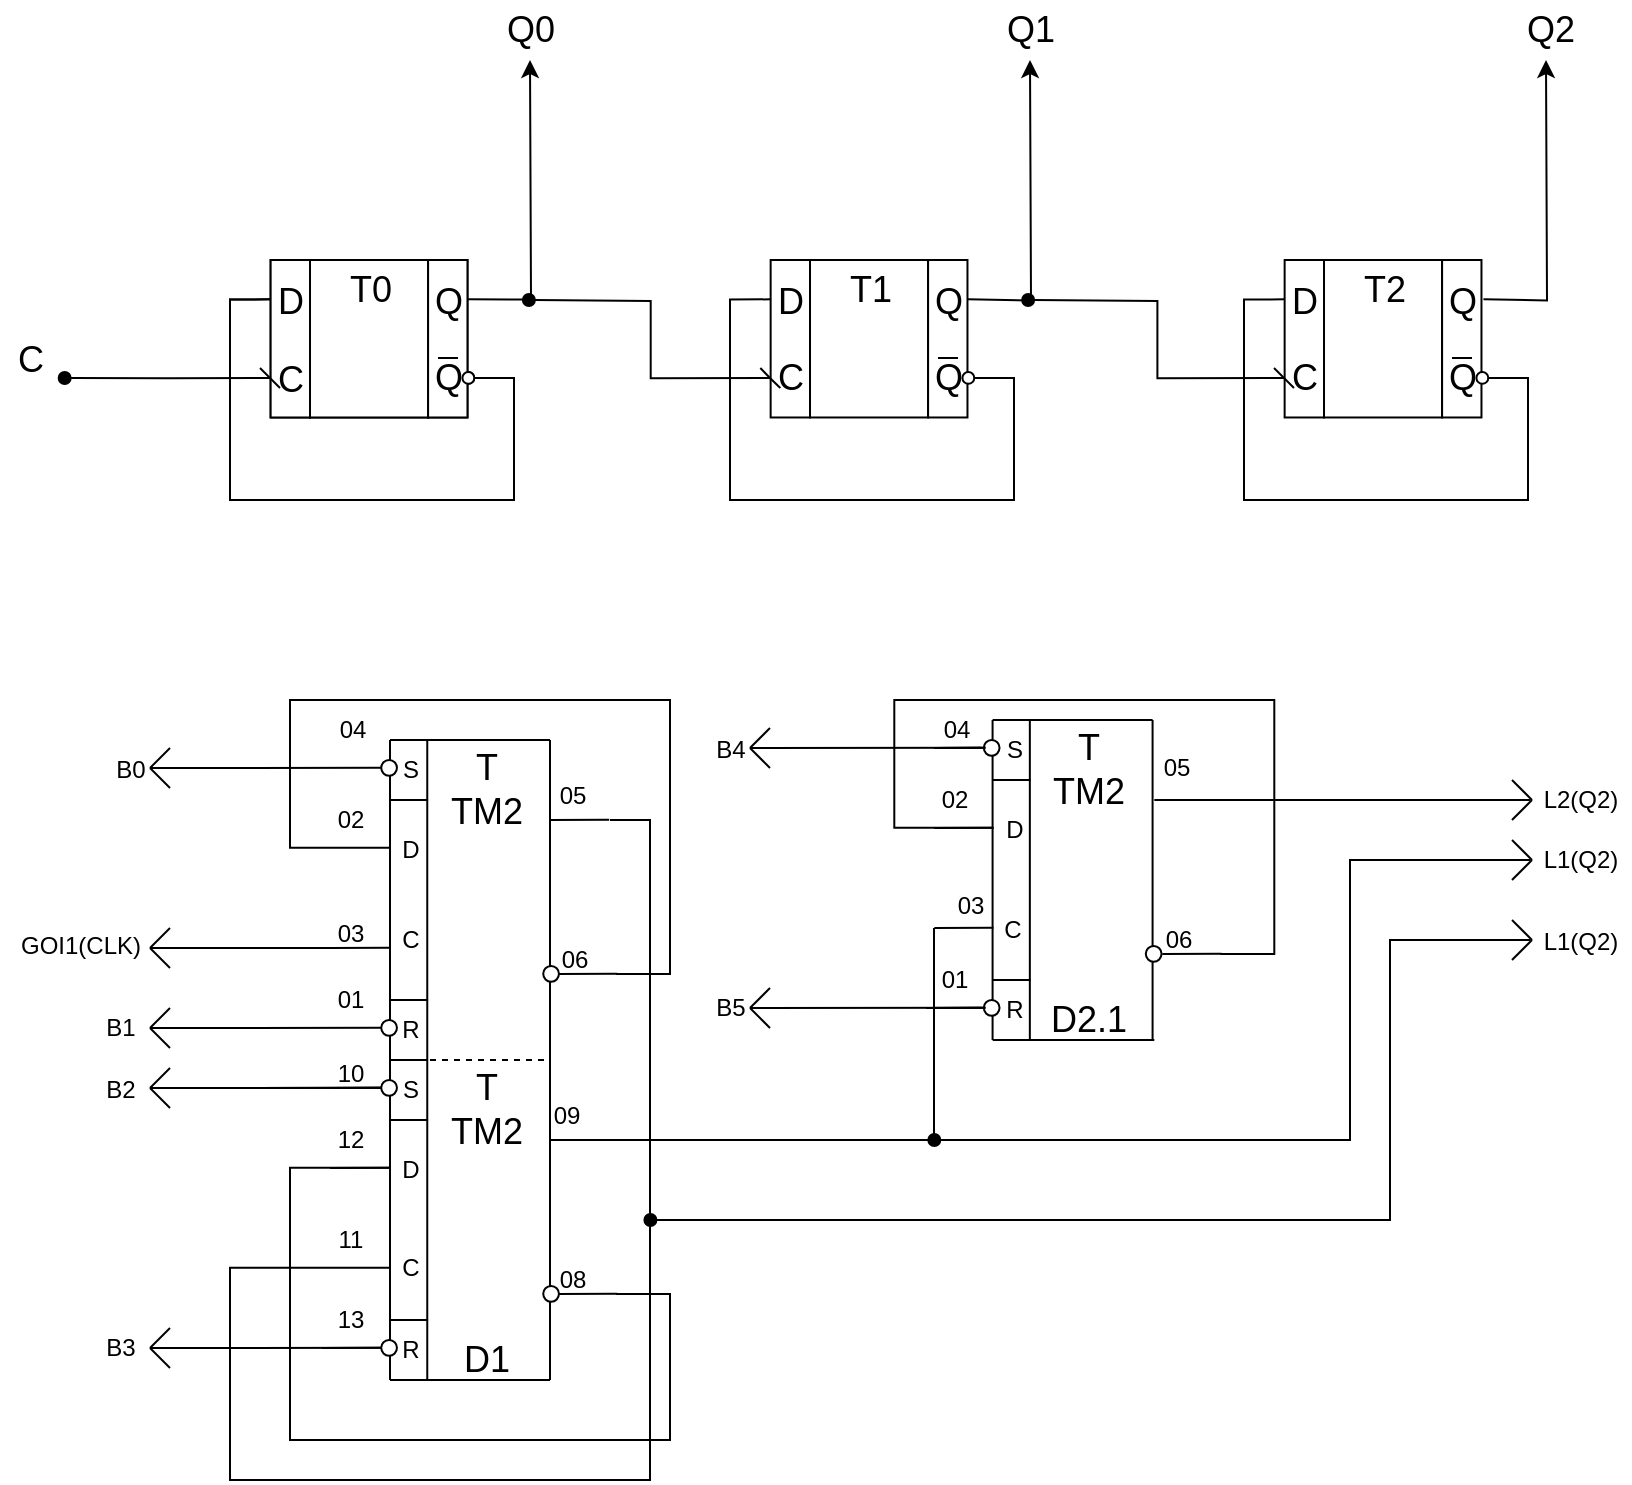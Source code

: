 <mxfile version="18.0.0" type="device"><diagram id="0qcZq-Fl8AKz-qLyvdo3" name="Страница 1"><mxGraphModel dx="770" dy="1442" grid="1" gridSize="10" guides="1" tooltips="1" connect="1" arrows="1" fold="1" page="1" pageScale="1" pageWidth="1654" pageHeight="1169" math="0" shadow="0"><root><mxCell id="0"/><mxCell id="1" parent="0"/><mxCell id="bkbWeSrP32TPqinN9CrR-1" value="" style="rounded=0;whiteSpace=wrap;html=1;" vertex="1" parent="1"><mxGeometry x="360" y="200" width="59.055" height="78.74" as="geometry"/></mxCell><mxCell id="bkbWeSrP32TPqinN9CrR-2" value="" style="rounded=0;whiteSpace=wrap;html=1;" vertex="1" parent="1"><mxGeometry x="419.05" y="200" width="19.685" height="78.74" as="geometry"/></mxCell><mxCell id="bkbWeSrP32TPqinN9CrR-3" value="" style="rounded=0;whiteSpace=wrap;html=1;" vertex="1" parent="1"><mxGeometry x="340.32" y="200" width="19.685" height="78.74" as="geometry"/></mxCell><mxCell id="bkbWeSrP32TPqinN9CrR-4" value="T0" style="text;html=1;align=center;verticalAlign=middle;resizable=0;points=[];autosize=1;strokeColor=none;fillColor=none;fontSize=18;" vertex="1" parent="1"><mxGeometry x="369.53" y="200" width="40" height="30" as="geometry"/></mxCell><mxCell id="bkbWeSrP32TPqinN9CrR-8" style="edgeStyle=orthogonalEdgeStyle;rounded=0;orthogonalLoop=1;jettySize=auto;html=1;exitX=1;exitY=0.5;exitDx=0;exitDy=0;entryX=0;entryY=0.25;entryDx=0;entryDy=0;fontSize=18;endArrow=none;endFill=0;" edge="1" parent="1" source="bkbWeSrP32TPqinN9CrR-5" target="bkbWeSrP32TPqinN9CrR-3"><mxGeometry relative="1" as="geometry"><Array as="points"><mxPoint x="462" y="259"/><mxPoint x="462" y="320"/><mxPoint x="320" y="320"/><mxPoint x="320" y="220"/></Array></mxGeometry></mxCell><mxCell id="bkbWeSrP32TPqinN9CrR-5" value="" style="ellipse;whiteSpace=wrap;html=1;aspect=fixed;fontSize=18;" vertex="1" parent="1"><mxGeometry x="436.22" y="256" width="5.905" height="5.91" as="geometry"/></mxCell><mxCell id="bkbWeSrP32TPqinN9CrR-10" value="D" style="text;html=1;align=center;verticalAlign=middle;resizable=0;points=[];autosize=1;strokeColor=none;fillColor=none;fontSize=18;" vertex="1" parent="1"><mxGeometry x="335.16" y="206" width="30" height="30" as="geometry"/></mxCell><mxCell id="bkbWeSrP32TPqinN9CrR-11" value="C" style="text;html=1;align=center;verticalAlign=middle;resizable=0;points=[];autosize=1;strokeColor=none;fillColor=none;fontSize=18;" vertex="1" parent="1"><mxGeometry x="340.32" y="240" width="30" height="30" as="geometry"/></mxCell><mxCell id="bkbWeSrP32TPqinN9CrR-12" value="Q" style="text;html=1;align=center;verticalAlign=middle;resizable=0;points=[];autosize=1;strokeColor=none;fillColor=none;fontSize=18;" vertex="1" parent="1"><mxGeometry x="414.06" y="206" width="30" height="30" as="geometry"/></mxCell><mxCell id="bkbWeSrP32TPqinN9CrR-13" value="Q" style="text;html=1;align=center;verticalAlign=middle;resizable=0;points=[];autosize=1;strokeColor=none;fillColor=none;fontSize=18;" vertex="1" parent="1"><mxGeometry x="414.13" y="243.96" width="30" height="30" as="geometry"/></mxCell><mxCell id="bkbWeSrP32TPqinN9CrR-14" value="" style="endArrow=none;html=1;rounded=0;fontSize=18;" edge="1" parent="1"><mxGeometry width="50" height="50" relative="1" as="geometry"><mxPoint x="424" y="249" as="sourcePoint"/><mxPoint x="434" y="249" as="targetPoint"/></mxGeometry></mxCell><mxCell id="bkbWeSrP32TPqinN9CrR-15" value="" style="rounded=0;whiteSpace=wrap;html=1;" vertex="1" parent="1"><mxGeometry x="360" y="200" width="59.055" height="78.74" as="geometry"/></mxCell><mxCell id="bkbWeSrP32TPqinN9CrR-51" style="edgeStyle=orthogonalEdgeStyle;rounded=0;orthogonalLoop=1;jettySize=auto;html=1;exitX=1;exitY=0.25;exitDx=0;exitDy=0;fontSize=18;endArrow=classic;endFill=1;" edge="1" parent="1" source="bkbWeSrP32TPqinN9CrR-16"><mxGeometry relative="1" as="geometry"><mxPoint x="470" y="100" as="targetPoint"/></mxGeometry></mxCell><mxCell id="bkbWeSrP32TPqinN9CrR-16" value="" style="rounded=0;whiteSpace=wrap;html=1;" vertex="1" parent="1"><mxGeometry x="419.05" y="200" width="19.685" height="78.74" as="geometry"/></mxCell><mxCell id="bkbWeSrP32TPqinN9CrR-57" style="edgeStyle=orthogonalEdgeStyle;rounded=0;orthogonalLoop=1;jettySize=auto;html=1;exitX=0;exitY=0.75;exitDx=0;exitDy=0;fontSize=18;endArrow=oval;endFill=1;" edge="1" parent="1" source="bkbWeSrP32TPqinN9CrR-17"><mxGeometry relative="1" as="geometry"><mxPoint x="237.333" y="259" as="targetPoint"/></mxGeometry></mxCell><mxCell id="bkbWeSrP32TPqinN9CrR-17" value="" style="rounded=0;whiteSpace=wrap;html=1;" vertex="1" parent="1"><mxGeometry x="340.32" y="200" width="19.685" height="78.74" as="geometry"/></mxCell><mxCell id="bkbWeSrP32TPqinN9CrR-18" value="T0" style="text;html=1;align=center;verticalAlign=middle;resizable=0;points=[];autosize=1;strokeColor=none;fillColor=none;fontSize=18;" vertex="1" parent="1"><mxGeometry x="369.53" y="200" width="40" height="30" as="geometry"/></mxCell><mxCell id="bkbWeSrP32TPqinN9CrR-19" style="edgeStyle=orthogonalEdgeStyle;rounded=0;orthogonalLoop=1;jettySize=auto;html=1;exitX=1;exitY=0.5;exitDx=0;exitDy=0;entryX=0;entryY=0.25;entryDx=0;entryDy=0;fontSize=18;endArrow=none;endFill=0;" edge="1" parent="1" source="bkbWeSrP32TPqinN9CrR-20" target="bkbWeSrP32TPqinN9CrR-17"><mxGeometry relative="1" as="geometry"><Array as="points"><mxPoint x="462" y="259"/><mxPoint x="462" y="320"/><mxPoint x="320" y="320"/><mxPoint x="320" y="220"/></Array></mxGeometry></mxCell><mxCell id="bkbWeSrP32TPqinN9CrR-20" value="" style="ellipse;whiteSpace=wrap;html=1;aspect=fixed;fontSize=18;" vertex="1" parent="1"><mxGeometry x="436.22" y="256" width="5.905" height="5.91" as="geometry"/></mxCell><mxCell id="bkbWeSrP32TPqinN9CrR-21" value="" style="endArrow=none;html=1;rounded=0;fontSize=18;" edge="1" parent="1"><mxGeometry width="50" height="50" relative="1" as="geometry"><mxPoint x="335" y="254" as="sourcePoint"/><mxPoint x="345" y="264" as="targetPoint"/></mxGeometry></mxCell><mxCell id="bkbWeSrP32TPqinN9CrR-22" value="D" style="text;html=1;align=center;verticalAlign=middle;resizable=0;points=[];autosize=1;strokeColor=none;fillColor=none;fontSize=18;" vertex="1" parent="1"><mxGeometry x="335.16" y="206" width="30" height="30" as="geometry"/></mxCell><mxCell id="bkbWeSrP32TPqinN9CrR-23" value="C" style="text;html=1;align=center;verticalAlign=middle;resizable=0;points=[];autosize=1;strokeColor=none;fillColor=none;fontSize=18;" vertex="1" parent="1"><mxGeometry x="334.53" y="245" width="30" height="30" as="geometry"/></mxCell><mxCell id="bkbWeSrP32TPqinN9CrR-24" value="Q" style="text;html=1;align=center;verticalAlign=middle;resizable=0;points=[];autosize=1;strokeColor=none;fillColor=none;fontSize=18;" vertex="1" parent="1"><mxGeometry x="414.13" y="206" width="30" height="30" as="geometry"/></mxCell><mxCell id="bkbWeSrP32TPqinN9CrR-25" value="Q" style="text;html=1;align=center;verticalAlign=middle;resizable=0;points=[];autosize=1;strokeColor=none;fillColor=none;fontSize=18;" vertex="1" parent="1"><mxGeometry x="414.13" y="243.96" width="30" height="30" as="geometry"/></mxCell><mxCell id="bkbWeSrP32TPqinN9CrR-26" value="" style="endArrow=none;html=1;rounded=0;fontSize=18;" edge="1" parent="1"><mxGeometry width="50" height="50" relative="1" as="geometry"><mxPoint x="424" y="249.0" as="sourcePoint"/><mxPoint x="434" y="249.0" as="targetPoint"/></mxGeometry></mxCell><mxCell id="bkbWeSrP32TPqinN9CrR-27" value="" style="rounded=0;whiteSpace=wrap;html=1;" vertex="1" parent="1"><mxGeometry x="610" y="200" width="59.055" height="78.74" as="geometry"/></mxCell><mxCell id="bkbWeSrP32TPqinN9CrR-28" value="" style="rounded=0;whiteSpace=wrap;html=1;" vertex="1" parent="1"><mxGeometry x="669.05" y="200" width="19.685" height="78.74" as="geometry"/></mxCell><mxCell id="bkbWeSrP32TPqinN9CrR-59" style="edgeStyle=orthogonalEdgeStyle;rounded=0;orthogonalLoop=1;jettySize=auto;html=1;exitX=0;exitY=0.75;exitDx=0;exitDy=0;fontSize=18;endArrow=oval;endFill=1;" edge="1" parent="1" source="bkbWeSrP32TPqinN9CrR-29"><mxGeometry relative="1" as="geometry"><mxPoint x="469.444" y="220" as="targetPoint"/></mxGeometry></mxCell><mxCell id="bkbWeSrP32TPqinN9CrR-29" value="" style="rounded=0;whiteSpace=wrap;html=1;" vertex="1" parent="1"><mxGeometry x="590.32" y="200" width="19.685" height="78.74" as="geometry"/></mxCell><mxCell id="bkbWeSrP32TPqinN9CrR-30" value="T1" style="text;html=1;align=center;verticalAlign=middle;resizable=0;points=[];autosize=1;strokeColor=none;fillColor=none;fontSize=18;" vertex="1" parent="1"><mxGeometry x="619.53" y="200" width="40" height="30" as="geometry"/></mxCell><mxCell id="bkbWeSrP32TPqinN9CrR-31" style="edgeStyle=orthogonalEdgeStyle;rounded=0;orthogonalLoop=1;jettySize=auto;html=1;exitX=1;exitY=0.5;exitDx=0;exitDy=0;entryX=0;entryY=0.25;entryDx=0;entryDy=0;fontSize=18;endArrow=none;endFill=0;" edge="1" parent="1" source="bkbWeSrP32TPqinN9CrR-32" target="bkbWeSrP32TPqinN9CrR-29"><mxGeometry relative="1" as="geometry"><Array as="points"><mxPoint x="712" y="259"/><mxPoint x="712" y="320"/><mxPoint x="570" y="320"/><mxPoint x="570" y="220"/></Array></mxGeometry></mxCell><mxCell id="bkbWeSrP32TPqinN9CrR-32" value="" style="ellipse;whiteSpace=wrap;html=1;aspect=fixed;fontSize=18;" vertex="1" parent="1"><mxGeometry x="686.22" y="256" width="5.905" height="5.91" as="geometry"/></mxCell><mxCell id="bkbWeSrP32TPqinN9CrR-33" value="" style="endArrow=none;html=1;rounded=0;fontSize=18;" edge="1" parent="1"><mxGeometry width="50" height="50" relative="1" as="geometry"><mxPoint x="585.16" y="254" as="sourcePoint"/><mxPoint x="595.16" y="264" as="targetPoint"/><Array as="points"><mxPoint x="590" y="259"/></Array></mxGeometry></mxCell><mxCell id="bkbWeSrP32TPqinN9CrR-34" value="D" style="text;html=1;align=center;verticalAlign=middle;resizable=0;points=[];autosize=1;strokeColor=none;fillColor=none;fontSize=18;" vertex="1" parent="1"><mxGeometry x="585.16" y="206" width="30" height="30" as="geometry"/></mxCell><mxCell id="bkbWeSrP32TPqinN9CrR-35" value="C" style="text;html=1;align=center;verticalAlign=middle;resizable=0;points=[];autosize=1;strokeColor=none;fillColor=none;fontSize=18;" vertex="1" parent="1"><mxGeometry x="585.16" y="243.96" width="30" height="30" as="geometry"/></mxCell><mxCell id="bkbWeSrP32TPqinN9CrR-36" value="Q" style="text;html=1;align=center;verticalAlign=middle;resizable=0;points=[];autosize=1;strokeColor=none;fillColor=none;fontSize=18;" vertex="1" parent="1"><mxGeometry x="664.06" y="206" width="30" height="30" as="geometry"/></mxCell><mxCell id="bkbWeSrP32TPqinN9CrR-37" value="Q" style="text;html=1;align=center;verticalAlign=middle;resizable=0;points=[];autosize=1;strokeColor=none;fillColor=none;fontSize=18;" vertex="1" parent="1"><mxGeometry x="664.13" y="243.96" width="30" height="30" as="geometry"/></mxCell><mxCell id="bkbWeSrP32TPqinN9CrR-38" value="" style="endArrow=none;html=1;rounded=0;fontSize=18;" edge="1" parent="1"><mxGeometry width="50" height="50" relative="1" as="geometry"><mxPoint x="674" y="249.0" as="sourcePoint"/><mxPoint x="684" y="249.0" as="targetPoint"/></mxGeometry></mxCell><mxCell id="bkbWeSrP32TPqinN9CrR-39" value="" style="rounded=0;whiteSpace=wrap;html=1;" vertex="1" parent="1"><mxGeometry x="867" y="200" width="59.055" height="78.74" as="geometry"/></mxCell><mxCell id="bkbWeSrP32TPqinN9CrR-40" value="" style="rounded=0;whiteSpace=wrap;html=1;" vertex="1" parent="1"><mxGeometry x="926.05" y="200" width="19.685" height="78.74" as="geometry"/></mxCell><mxCell id="bkbWeSrP32TPqinN9CrR-60" style="edgeStyle=orthogonalEdgeStyle;rounded=0;orthogonalLoop=1;jettySize=auto;html=1;exitX=0;exitY=0.75;exitDx=0;exitDy=0;fontSize=18;endArrow=oval;endFill=1;" edge="1" parent="1" source="bkbWeSrP32TPqinN9CrR-41"><mxGeometry relative="1" as="geometry"><mxPoint x="719.07" y="220" as="targetPoint"/></mxGeometry></mxCell><mxCell id="bkbWeSrP32TPqinN9CrR-41" value="" style="rounded=0;whiteSpace=wrap;html=1;" vertex="1" parent="1"><mxGeometry x="847.32" y="200" width="19.685" height="78.74" as="geometry"/></mxCell><mxCell id="bkbWeSrP32TPqinN9CrR-42" value="T2" style="text;html=1;align=center;verticalAlign=middle;resizable=0;points=[];autosize=1;strokeColor=none;fillColor=none;fontSize=18;" vertex="1" parent="1"><mxGeometry x="876.53" y="200" width="40" height="30" as="geometry"/></mxCell><mxCell id="bkbWeSrP32TPqinN9CrR-43" style="edgeStyle=orthogonalEdgeStyle;rounded=0;orthogonalLoop=1;jettySize=auto;html=1;exitX=1;exitY=0.5;exitDx=0;exitDy=0;entryX=0;entryY=0.25;entryDx=0;entryDy=0;fontSize=18;endArrow=none;endFill=0;" edge="1" parent="1" source="bkbWeSrP32TPqinN9CrR-44" target="bkbWeSrP32TPqinN9CrR-41"><mxGeometry relative="1" as="geometry"><Array as="points"><mxPoint x="969" y="259"/><mxPoint x="969" y="320"/><mxPoint x="827" y="320"/><mxPoint x="827" y="220"/></Array></mxGeometry></mxCell><mxCell id="bkbWeSrP32TPqinN9CrR-44" value="" style="ellipse;whiteSpace=wrap;html=1;aspect=fixed;fontSize=18;" vertex="1" parent="1"><mxGeometry x="943.22" y="256" width="5.905" height="5.91" as="geometry"/></mxCell><mxCell id="bkbWeSrP32TPqinN9CrR-45" value="" style="endArrow=none;html=1;rounded=0;fontSize=18;" edge="1" parent="1"><mxGeometry width="50" height="50" relative="1" as="geometry"><mxPoint x="842" y="254" as="sourcePoint"/><mxPoint x="852" y="264" as="targetPoint"/></mxGeometry></mxCell><mxCell id="bkbWeSrP32TPqinN9CrR-46" value="D" style="text;html=1;align=center;verticalAlign=middle;resizable=0;points=[];autosize=1;strokeColor=none;fillColor=none;fontSize=18;" vertex="1" parent="1"><mxGeometry x="842.16" y="206" width="30" height="30" as="geometry"/></mxCell><mxCell id="bkbWeSrP32TPqinN9CrR-47" value="C" style="text;html=1;align=center;verticalAlign=middle;resizable=0;points=[];autosize=1;strokeColor=none;fillColor=none;fontSize=18;" vertex="1" parent="1"><mxGeometry x="842.16" y="243.95" width="30" height="30" as="geometry"/></mxCell><mxCell id="bkbWeSrP32TPqinN9CrR-48" value="Q" style="text;html=1;align=center;verticalAlign=middle;resizable=0;points=[];autosize=1;strokeColor=none;fillColor=none;fontSize=18;" vertex="1" parent="1"><mxGeometry x="921.06" y="206" width="30" height="30" as="geometry"/></mxCell><mxCell id="bkbWeSrP32TPqinN9CrR-49" value="Q" style="text;html=1;align=center;verticalAlign=middle;resizable=0;points=[];autosize=1;strokeColor=none;fillColor=none;fontSize=18;" vertex="1" parent="1"><mxGeometry x="921.13" y="243.96" width="30" height="30" as="geometry"/></mxCell><mxCell id="bkbWeSrP32TPqinN9CrR-50" value="" style="endArrow=none;html=1;rounded=0;fontSize=18;" edge="1" parent="1"><mxGeometry width="50" height="50" relative="1" as="geometry"><mxPoint x="931" y="249.0" as="sourcePoint"/><mxPoint x="941" y="249.0" as="targetPoint"/></mxGeometry></mxCell><mxCell id="bkbWeSrP32TPqinN9CrR-52" style="edgeStyle=orthogonalEdgeStyle;rounded=0;orthogonalLoop=1;jettySize=auto;html=1;exitX=1;exitY=0.25;exitDx=0;exitDy=0;fontSize=18;endArrow=classic;endFill=1;" edge="1" parent="1"><mxGeometry relative="1" as="geometry"><mxPoint x="720" y="100" as="targetPoint"/><mxPoint x="688.735" y="219.685" as="sourcePoint"/></mxGeometry></mxCell><mxCell id="bkbWeSrP32TPqinN9CrR-53" style="edgeStyle=orthogonalEdgeStyle;rounded=0;orthogonalLoop=1;jettySize=auto;html=1;exitX=1;exitY=0.25;exitDx=0;exitDy=0;fontSize=18;endArrow=classic;endFill=1;" edge="1" parent="1"><mxGeometry relative="1" as="geometry"><mxPoint x="978" y="100" as="targetPoint"/><mxPoint x="946.735" y="219.685" as="sourcePoint"/></mxGeometry></mxCell><mxCell id="bkbWeSrP32TPqinN9CrR-54" value="Q0" style="text;html=1;align=center;verticalAlign=middle;resizable=0;points=[];autosize=1;strokeColor=none;fillColor=none;fontSize=18;" vertex="1" parent="1"><mxGeometry x="450" y="70" width="40" height="30" as="geometry"/></mxCell><mxCell id="bkbWeSrP32TPqinN9CrR-55" value="Q1" style="text;html=1;align=center;verticalAlign=middle;resizable=0;points=[];autosize=1;strokeColor=none;fillColor=none;fontSize=18;" vertex="1" parent="1"><mxGeometry x="700" y="70" width="40" height="30" as="geometry"/></mxCell><mxCell id="bkbWeSrP32TPqinN9CrR-56" value="Q2" style="text;html=1;align=center;verticalAlign=middle;resizable=0;points=[];autosize=1;strokeColor=none;fillColor=none;fontSize=18;" vertex="1" parent="1"><mxGeometry x="960" y="70" width="40" height="30" as="geometry"/></mxCell><mxCell id="bkbWeSrP32TPqinN9CrR-58" value="C" style="text;html=1;align=center;verticalAlign=middle;resizable=0;points=[];autosize=1;strokeColor=none;fillColor=none;fontSize=18;" vertex="1" parent="1"><mxGeometry x="205" y="235" width="30" height="30" as="geometry"/></mxCell><mxCell id="bkbWeSrP32TPqinN9CrR-67" value="" style="endArrow=none;html=1;rounded=0;fontSize=18;" edge="1" parent="1"><mxGeometry width="50" height="50" relative="1" as="geometry"><mxPoint x="400" y="600" as="sourcePoint"/><mxPoint x="400" y="440" as="targetPoint"/></mxGeometry></mxCell><mxCell id="bkbWeSrP32TPqinN9CrR-68" value="" style="endArrow=none;html=1;rounded=0;fontSize=18;" edge="1" parent="1"><mxGeometry width="50" height="50" relative="1" as="geometry"><mxPoint x="418.63" y="600" as="sourcePoint"/><mxPoint x="418.63" y="440" as="targetPoint"/></mxGeometry></mxCell><mxCell id="bkbWeSrP32TPqinN9CrR-69" value="" style="endArrow=none;html=1;rounded=0;fontSize=18;" edge="1" parent="1"><mxGeometry width="50" height="50" relative="1" as="geometry"><mxPoint x="480" y="600" as="sourcePoint"/><mxPoint x="480" y="440" as="targetPoint"/></mxGeometry></mxCell><mxCell id="bkbWeSrP32TPqinN9CrR-70" value="" style="endArrow=none;html=1;rounded=0;fontSize=18;" edge="1" parent="1"><mxGeometry width="50" height="50" relative="1" as="geometry"><mxPoint x="400" y="440" as="sourcePoint"/><mxPoint x="480" y="440" as="targetPoint"/></mxGeometry></mxCell><mxCell id="bkbWeSrP32TPqinN9CrR-71" value="" style="endArrow=none;dashed=1;html=1;rounded=0;fontSize=18;" edge="1" parent="1"><mxGeometry width="50" height="50" relative="1" as="geometry"><mxPoint x="420" y="600" as="sourcePoint"/><mxPoint x="480" y="600" as="targetPoint"/></mxGeometry></mxCell><mxCell id="bkbWeSrP32TPqinN9CrR-72" value="" style="endArrow=none;html=1;rounded=0;fontSize=18;" edge="1" parent="1"><mxGeometry width="50" height="50" relative="1" as="geometry"><mxPoint x="400.05" y="470" as="sourcePoint"/><mxPoint x="419" y="470" as="targetPoint"/></mxGeometry></mxCell><mxCell id="bkbWeSrP32TPqinN9CrR-73" value="" style="endArrow=none;html=1;rounded=0;fontSize=18;" edge="1" parent="1"><mxGeometry width="50" height="50" relative="1" as="geometry"><mxPoint x="400.05" y="570" as="sourcePoint"/><mxPoint x="419" y="570" as="targetPoint"/></mxGeometry></mxCell><mxCell id="bkbWeSrP32TPqinN9CrR-74" value="" style="endArrow=none;html=1;rounded=0;fontSize=18;" edge="1" parent="1"><mxGeometry width="50" height="50" relative="1" as="geometry"><mxPoint x="400.05" y="600" as="sourcePoint"/><mxPoint x="419" y="600" as="targetPoint"/></mxGeometry></mxCell><mxCell id="bkbWeSrP32TPqinN9CrR-75" value="Т&lt;br&gt;ТМ2" style="text;html=1;align=center;verticalAlign=middle;resizable=0;points=[];autosize=1;strokeColor=none;fillColor=none;fontSize=18;" vertex="1" parent="1"><mxGeometry x="423.05" y="440" width="50" height="50" as="geometry"/></mxCell><mxCell id="bkbWeSrP32TPqinN9CrR-76" value="" style="ellipse;whiteSpace=wrap;html=1;aspect=fixed;fontSize=18;" vertex="1" parent="1"><mxGeometry x="395.61" y="450" width="7.874" height="7.87" as="geometry"/></mxCell><mxCell id="bkbWeSrP32TPqinN9CrR-79" value="" style="ellipse;whiteSpace=wrap;html=1;aspect=fixed;fontSize=18;" vertex="1" parent="1"><mxGeometry x="395.61" y="580" width="7.874" height="7.87" as="geometry"/></mxCell><mxCell id="bkbWeSrP32TPqinN9CrR-80" value="" style="ellipse;whiteSpace=wrap;html=1;aspect=fixed;fontSize=18;" vertex="1" parent="1"><mxGeometry x="476.61" y="553" width="7.874" height="7.87" as="geometry"/></mxCell><mxCell id="bkbWeSrP32TPqinN9CrR-81" value="" style="endArrow=none;html=1;rounded=0;fontSize=18;" edge="1" parent="1"><mxGeometry width="50" height="50" relative="1" as="geometry"><mxPoint x="400" y="760" as="sourcePoint"/><mxPoint x="400" y="600" as="targetPoint"/></mxGeometry></mxCell><mxCell id="bkbWeSrP32TPqinN9CrR-82" value="" style="endArrow=none;html=1;rounded=0;fontSize=18;" edge="1" parent="1"><mxGeometry width="50" height="50" relative="1" as="geometry"><mxPoint x="418.63" y="760" as="sourcePoint"/><mxPoint x="418.63" y="600" as="targetPoint"/></mxGeometry></mxCell><mxCell id="bkbWeSrP32TPqinN9CrR-83" value="" style="endArrow=none;html=1;rounded=0;fontSize=18;" edge="1" parent="1"><mxGeometry width="50" height="50" relative="1" as="geometry"><mxPoint x="480" y="760" as="sourcePoint"/><mxPoint x="480" y="600" as="targetPoint"/></mxGeometry></mxCell><mxCell id="bkbWeSrP32TPqinN9CrR-86" value="" style="endArrow=none;html=1;rounded=0;fontSize=18;" edge="1" parent="1"><mxGeometry width="50" height="50" relative="1" as="geometry"><mxPoint x="400.05" y="630" as="sourcePoint"/><mxPoint x="419" y="630" as="targetPoint"/></mxGeometry></mxCell><mxCell id="bkbWeSrP32TPqinN9CrR-87" value="" style="endArrow=none;html=1;rounded=0;fontSize=18;" edge="1" parent="1"><mxGeometry width="50" height="50" relative="1" as="geometry"><mxPoint x="400.05" y="730" as="sourcePoint"/><mxPoint x="419" y="730" as="targetPoint"/></mxGeometry></mxCell><mxCell id="bkbWeSrP32TPqinN9CrR-88" value="" style="endArrow=none;html=1;rounded=0;fontSize=18;" edge="1" parent="1"><mxGeometry width="50" height="50" relative="1" as="geometry"><mxPoint x="400.05" y="760" as="sourcePoint"/><mxPoint x="419" y="760" as="targetPoint"/></mxGeometry></mxCell><mxCell id="bkbWeSrP32TPqinN9CrR-89" value="Т&lt;br&gt;ТМ2" style="text;html=1;align=center;verticalAlign=middle;resizable=0;points=[];autosize=1;strokeColor=none;fillColor=none;fontSize=18;" vertex="1" parent="1"><mxGeometry x="423.05" y="600" width="50" height="50" as="geometry"/></mxCell><mxCell id="bkbWeSrP32TPqinN9CrR-90" value="" style="ellipse;whiteSpace=wrap;html=1;aspect=fixed;fontSize=18;" vertex="1" parent="1"><mxGeometry x="395.61" y="610" width="7.874" height="7.87" as="geometry"/></mxCell><mxCell id="bkbWeSrP32TPqinN9CrR-91" value="" style="ellipse;whiteSpace=wrap;html=1;aspect=fixed;fontSize=18;" vertex="1" parent="1"><mxGeometry x="395.61" y="740" width="7.874" height="7.87" as="geometry"/></mxCell><mxCell id="bkbWeSrP32TPqinN9CrR-92" value="" style="ellipse;whiteSpace=wrap;html=1;aspect=fixed;fontSize=18;" vertex="1" parent="1"><mxGeometry x="476.61" y="713" width="7.874" height="7.87" as="geometry"/></mxCell><mxCell id="bkbWeSrP32TPqinN9CrR-93" value="" style="endArrow=none;html=1;rounded=0;fontSize=18;" edge="1" parent="1"><mxGeometry width="50" height="50" relative="1" as="geometry"><mxPoint x="400" y="760" as="sourcePoint"/><mxPoint x="480" y="760" as="targetPoint"/></mxGeometry></mxCell><mxCell id="bkbWeSrP32TPqinN9CrR-94" value="D1" style="text;html=1;align=center;verticalAlign=middle;resizable=0;points=[];autosize=1;strokeColor=none;fillColor=none;fontSize=18;" vertex="1" parent="1"><mxGeometry x="428.05" y="735" width="40" height="30" as="geometry"/></mxCell><mxCell id="bkbWeSrP32TPqinN9CrR-95" value="" style="endArrow=none;html=1;rounded=0;fontSize=18;" edge="1" parent="1"><mxGeometry width="50" height="50" relative="1" as="geometry"><mxPoint x="701.29" y="590" as="sourcePoint"/><mxPoint x="701.29" y="430" as="targetPoint"/></mxGeometry></mxCell><mxCell id="bkbWeSrP32TPqinN9CrR-96" value="" style="endArrow=none;html=1;rounded=0;fontSize=18;" edge="1" parent="1"><mxGeometry width="50" height="50" relative="1" as="geometry"><mxPoint x="719.92" y="590" as="sourcePoint"/><mxPoint x="719.92" y="430" as="targetPoint"/></mxGeometry></mxCell><mxCell id="bkbWeSrP32TPqinN9CrR-97" value="" style="endArrow=none;html=1;rounded=0;fontSize=18;" edge="1" parent="1"><mxGeometry width="50" height="50" relative="1" as="geometry"><mxPoint x="781.29" y="590" as="sourcePoint"/><mxPoint x="781.29" y="430" as="targetPoint"/></mxGeometry></mxCell><mxCell id="bkbWeSrP32TPqinN9CrR-98" value="" style="endArrow=none;html=1;rounded=0;fontSize=18;" edge="1" parent="1"><mxGeometry width="50" height="50" relative="1" as="geometry"><mxPoint x="701.29" y="430" as="sourcePoint"/><mxPoint x="781.29" y="430" as="targetPoint"/></mxGeometry></mxCell><mxCell id="bkbWeSrP32TPqinN9CrR-100" value="" style="endArrow=none;html=1;rounded=0;fontSize=18;" edge="1" parent="1"><mxGeometry width="50" height="50" relative="1" as="geometry"><mxPoint x="701.34" y="460" as="sourcePoint"/><mxPoint x="720.29" y="460" as="targetPoint"/></mxGeometry></mxCell><mxCell id="bkbWeSrP32TPqinN9CrR-101" value="" style="endArrow=none;html=1;rounded=0;fontSize=18;" edge="1" parent="1"><mxGeometry width="50" height="50" relative="1" as="geometry"><mxPoint x="701.34" y="560" as="sourcePoint"/><mxPoint x="720.29" y="560" as="targetPoint"/></mxGeometry></mxCell><mxCell id="bkbWeSrP32TPqinN9CrR-102" value="" style="endArrow=none;html=1;rounded=0;fontSize=18;" edge="1" parent="1"><mxGeometry width="50" height="50" relative="1" as="geometry"><mxPoint x="701.34" y="590" as="sourcePoint"/><mxPoint x="782.16" y="590" as="targetPoint"/></mxGeometry></mxCell><mxCell id="bkbWeSrP32TPqinN9CrR-103" value="Т&lt;br&gt;ТМ2" style="text;html=1;align=center;verticalAlign=middle;resizable=0;points=[];autosize=1;strokeColor=none;fillColor=none;fontSize=18;" vertex="1" parent="1"><mxGeometry x="724.34" y="430" width="50" height="50" as="geometry"/></mxCell><mxCell id="bkbWeSrP32TPqinN9CrR-104" value="" style="ellipse;whiteSpace=wrap;html=1;aspect=fixed;fontSize=18;" vertex="1" parent="1"><mxGeometry x="696.9" y="440" width="7.874" height="7.87" as="geometry"/></mxCell><mxCell id="bkbWeSrP32TPqinN9CrR-105" value="" style="ellipse;whiteSpace=wrap;html=1;aspect=fixed;fontSize=18;" vertex="1" parent="1"><mxGeometry x="696.9" y="570" width="7.874" height="7.87" as="geometry"/></mxCell><mxCell id="bkbWeSrP32TPqinN9CrR-106" value="" style="ellipse;whiteSpace=wrap;html=1;aspect=fixed;fontSize=18;" vertex="1" parent="1"><mxGeometry x="777.9" y="543" width="7.874" height="7.87" as="geometry"/></mxCell><mxCell id="bkbWeSrP32TPqinN9CrR-107" value="D2.1" style="text;html=1;align=center;verticalAlign=middle;resizable=0;points=[];autosize=1;strokeColor=none;fillColor=none;fontSize=18;" vertex="1" parent="1"><mxGeometry x="724.34" y="565" width="50" height="30" as="geometry"/></mxCell><mxCell id="bkbWeSrP32TPqinN9CrR-108" value="" style="endArrow=none;html=1;rounded=0;fontSize=18;entryX=0;entryY=0.5;entryDx=0;entryDy=0;" edge="1" parent="1" target="bkbWeSrP32TPqinN9CrR-76"><mxGeometry width="50" height="50" relative="1" as="geometry"><mxPoint x="280" y="454" as="sourcePoint"/><mxPoint x="370" y="440" as="targetPoint"/></mxGeometry></mxCell><mxCell id="bkbWeSrP32TPqinN9CrR-109" value="" style="endArrow=none;html=1;rounded=0;fontSize=18;entryX=0;entryY=0.5;entryDx=0;entryDy=0;edgeStyle=orthogonalEdgeStyle;" edge="1" parent="1"><mxGeometry width="50" height="50" relative="1" as="geometry"><mxPoint x="513" y="557" as="sourcePoint"/><mxPoint x="399.61" y="493.935" as="targetPoint"/><Array as="points"><mxPoint x="540" y="557"/><mxPoint x="540" y="420"/><mxPoint x="350" y="420"/><mxPoint x="350" y="494"/></Array></mxGeometry></mxCell><mxCell id="bkbWeSrP32TPqinN9CrR-110" value="" style="endArrow=none;html=1;rounded=0;fontSize=18;entryX=0;entryY=0.5;entryDx=0;entryDy=0;edgeStyle=orthogonalEdgeStyle;" edge="1" parent="1"><mxGeometry width="50" height="50" relative="1" as="geometry"><mxPoint x="280" y="544" as="sourcePoint"/><mxPoint x="399.61" y="543.935" as="targetPoint"/><Array as="points"><mxPoint x="370" y="544"/><mxPoint x="370" y="544"/></Array></mxGeometry></mxCell><mxCell id="bkbWeSrP32TPqinN9CrR-111" value="" style="endArrow=none;html=1;rounded=0;fontSize=18;entryX=0;entryY=0.5;entryDx=0;entryDy=0;" edge="1" parent="1"><mxGeometry width="50" height="50" relative="1" as="geometry"><mxPoint x="280" y="584" as="sourcePoint"/><mxPoint x="395.61" y="583.935" as="targetPoint"/></mxGeometry></mxCell><mxCell id="bkbWeSrP32TPqinN9CrR-112" value="" style="endArrow=none;html=1;rounded=0;fontSize=18;entryX=0;entryY=0.5;entryDx=0;entryDy=0;" edge="1" parent="1"><mxGeometry width="50" height="50" relative="1" as="geometry"><mxPoint x="484" y="557" as="sourcePoint"/><mxPoint x="513.61" y="556.935" as="targetPoint"/></mxGeometry></mxCell><mxCell id="bkbWeSrP32TPqinN9CrR-113" value="" style="endArrow=none;html=1;rounded=0;fontSize=18;entryX=0;entryY=0.5;entryDx=0;entryDy=0;" edge="1" parent="1"><mxGeometry width="50" height="50" relative="1" as="geometry"><mxPoint x="480" y="480" as="sourcePoint"/><mxPoint x="509.61" y="479.935" as="targetPoint"/></mxGeometry></mxCell><mxCell id="bkbWeSrP32TPqinN9CrR-114" value="" style="endArrow=none;html=1;rounded=0;fontSize=18;entryX=0;entryY=0.5;entryDx=0;entryDy=0;" edge="1" parent="1"><mxGeometry width="50" height="50" relative="1" as="geometry"><mxPoint x="370" y="614" as="sourcePoint"/><mxPoint x="395.61" y="613.935" as="targetPoint"/></mxGeometry></mxCell><mxCell id="bkbWeSrP32TPqinN9CrR-115" value="" style="endArrow=none;html=1;rounded=0;fontSize=18;entryX=0;entryY=0.5;entryDx=0;entryDy=0;" edge="1" parent="1"><mxGeometry width="50" height="50" relative="1" as="geometry"><mxPoint x="370" y="654" as="sourcePoint"/><mxPoint x="399.61" y="653.935" as="targetPoint"/></mxGeometry></mxCell><mxCell id="bkbWeSrP32TPqinN9CrR-116" value="" style="endArrow=none;html=1;rounded=0;fontSize=18;entryX=0;entryY=0.5;entryDx=0;entryDy=0;edgeStyle=orthogonalEdgeStyle;" edge="1" parent="1"><mxGeometry width="50" height="50" relative="1" as="geometry"><mxPoint x="510" y="480" as="sourcePoint"/><mxPoint x="399.61" y="703.935" as="targetPoint"/><Array as="points"><mxPoint x="530" y="480"/><mxPoint x="530" y="810"/><mxPoint x="320" y="810"/><mxPoint x="320" y="704"/></Array></mxGeometry></mxCell><mxCell id="bkbWeSrP32TPqinN9CrR-117" value="" style="endArrow=none;html=1;rounded=0;fontSize=18;entryX=0;entryY=0.5;entryDx=0;entryDy=0;" edge="1" parent="1"><mxGeometry width="50" height="50" relative="1" as="geometry"><mxPoint x="366" y="744" as="sourcePoint"/><mxPoint x="395.61" y="743.935" as="targetPoint"/></mxGeometry></mxCell><mxCell id="bkbWeSrP32TPqinN9CrR-118" value="" style="endArrow=none;html=1;rounded=0;fontSize=18;entryX=0;entryY=0.5;entryDx=0;entryDy=0;" edge="1" parent="1"><mxGeometry width="50" height="50" relative="1" as="geometry"><mxPoint x="672.16" y="444" as="sourcePoint"/><mxPoint x="697.77" y="443.935" as="targetPoint"/></mxGeometry></mxCell><mxCell id="bkbWeSrP32TPqinN9CrR-119" value="" style="endArrow=none;html=1;rounded=0;fontSize=18;entryX=0;entryY=0.5;entryDx=0;entryDy=0;" edge="1" parent="1"><mxGeometry width="50" height="50" relative="1" as="geometry"><mxPoint x="672.16" y="484" as="sourcePoint"/><mxPoint x="701.77" y="483.935" as="targetPoint"/></mxGeometry></mxCell><mxCell id="bkbWeSrP32TPqinN9CrR-120" value="" style="endArrow=none;html=1;rounded=0;fontSize=18;entryX=0;entryY=0.5;entryDx=0;entryDy=0;" edge="1" parent="1"><mxGeometry width="50" height="50" relative="1" as="geometry"><mxPoint x="672.16" y="534" as="sourcePoint"/><mxPoint x="701.77" y="533.935" as="targetPoint"/></mxGeometry></mxCell><mxCell id="bkbWeSrP32TPqinN9CrR-121" value="" style="endArrow=none;html=1;rounded=0;fontSize=18;entryX=0;entryY=0.5;entryDx=0;entryDy=0;" edge="1" parent="1"><mxGeometry width="50" height="50" relative="1" as="geometry"><mxPoint x="668.16" y="574" as="sourcePoint"/><mxPoint x="697.77" y="573.935" as="targetPoint"/></mxGeometry></mxCell><mxCell id="bkbWeSrP32TPqinN9CrR-122" value="" style="endArrow=none;html=1;rounded=0;fontSize=18;entryX=0;entryY=0.5;entryDx=0;entryDy=0;" edge="1" parent="1"><mxGeometry width="50" height="50" relative="1" as="geometry"><mxPoint x="484" y="717" as="sourcePoint"/><mxPoint x="513.61" y="716.935" as="targetPoint"/></mxGeometry></mxCell><mxCell id="bkbWeSrP32TPqinN9CrR-123" value="" style="endArrow=none;html=1;rounded=0;fontSize=18;edgeStyle=orthogonalEdgeStyle;" edge="1" parent="1"><mxGeometry width="50" height="50" relative="1" as="geometry"><mxPoint x="480" y="640" as="sourcePoint"/><mxPoint x="672" y="534" as="targetPoint"/><Array as="points"><mxPoint x="500" y="640"/><mxPoint x="500" y="640"/></Array></mxGeometry></mxCell><mxCell id="bkbWeSrP32TPqinN9CrR-124" value="" style="endArrow=none;html=1;rounded=0;fontSize=18;entryX=0;entryY=0.5;entryDx=0;entryDy=0;" edge="1" parent="1"><mxGeometry width="50" height="50" relative="1" as="geometry"><mxPoint x="786.16" y="547" as="sourcePoint"/><mxPoint x="815.77" y="546.935" as="targetPoint"/></mxGeometry></mxCell><mxCell id="bkbWeSrP32TPqinN9CrR-125" value="" style="endArrow=none;html=1;rounded=0;fontSize=18;" edge="1" parent="1"><mxGeometry width="50" height="50" relative="1" as="geometry"><mxPoint x="782.16" y="470" as="sourcePoint"/><mxPoint x="970" y="470" as="targetPoint"/></mxGeometry></mxCell><mxCell id="bkbWeSrP32TPqinN9CrR-126" value="&lt;font style=&quot;font-size: 12px;&quot;&gt;04&lt;/font&gt;" style="text;html=1;align=center;verticalAlign=middle;resizable=0;points=[];autosize=1;strokeColor=none;fillColor=none;fontSize=18;" vertex="1" parent="1"><mxGeometry x="365.61" y="417.87" width="30" height="30" as="geometry"/></mxCell><mxCell id="bkbWeSrP32TPqinN9CrR-127" value="05" style="text;html=1;align=center;verticalAlign=middle;resizable=0;points=[];autosize=1;strokeColor=none;fillColor=none;fontSize=12;" vertex="1" parent="1"><mxGeometry x="475.74" y="457.87" width="30" height="20" as="geometry"/></mxCell><mxCell id="bkbWeSrP32TPqinN9CrR-128" value="02" style="text;html=1;align=center;verticalAlign=middle;resizable=0;points=[];autosize=1;strokeColor=none;fillColor=none;fontSize=12;" vertex="1" parent="1"><mxGeometry x="365.16" y="470" width="30" height="20" as="geometry"/></mxCell><mxCell id="bkbWeSrP32TPqinN9CrR-129" value="03" style="text;html=1;align=center;verticalAlign=middle;resizable=0;points=[];autosize=1;strokeColor=none;fillColor=none;fontSize=12;" vertex="1" parent="1"><mxGeometry x="364.53" y="527" width="30" height="20" as="geometry"/></mxCell><mxCell id="bkbWeSrP32TPqinN9CrR-130" value="01" style="text;html=1;align=center;verticalAlign=middle;resizable=0;points=[];autosize=1;strokeColor=none;fillColor=none;fontSize=12;" vertex="1" parent="1"><mxGeometry x="365" y="560" width="30" height="20" as="geometry"/></mxCell><mxCell id="bkbWeSrP32TPqinN9CrR-131" value="06" style="text;html=1;align=center;verticalAlign=middle;resizable=0;points=[];autosize=1;strokeColor=none;fillColor=none;fontSize=12;" vertex="1" parent="1"><mxGeometry x="476.61" y="540" width="30" height="20" as="geometry"/></mxCell><mxCell id="bkbWeSrP32TPqinN9CrR-132" value="09" style="text;html=1;align=center;verticalAlign=middle;resizable=0;points=[];autosize=1;strokeColor=none;fillColor=none;fontSize=12;" vertex="1" parent="1"><mxGeometry x="473.05" y="617.87" width="30" height="20" as="geometry"/></mxCell><mxCell id="bkbWeSrP32TPqinN9CrR-133" value="08" style="text;html=1;align=center;verticalAlign=middle;resizable=0;points=[];autosize=1;strokeColor=none;fillColor=none;fontSize=12;" vertex="1" parent="1"><mxGeometry x="475.74" y="700" width="30" height="20" as="geometry"/></mxCell><mxCell id="bkbWeSrP32TPqinN9CrR-134" value="13" style="text;html=1;align=center;verticalAlign=middle;resizable=0;points=[];autosize=1;strokeColor=none;fillColor=none;fontSize=12;" vertex="1" parent="1"><mxGeometry x="365" y="720" width="30" height="20" as="geometry"/></mxCell><mxCell id="bkbWeSrP32TPqinN9CrR-135" value="11" style="text;html=1;align=center;verticalAlign=middle;resizable=0;points=[];autosize=1;strokeColor=none;fillColor=none;fontSize=12;" vertex="1" parent="1"><mxGeometry x="365" y="680" width="30" height="20" as="geometry"/></mxCell><mxCell id="bkbWeSrP32TPqinN9CrR-136" value="12" style="text;html=1;align=center;verticalAlign=middle;resizable=0;points=[];autosize=1;strokeColor=none;fillColor=none;fontSize=12;" vertex="1" parent="1"><mxGeometry x="365" y="630" width="30" height="20" as="geometry"/></mxCell><mxCell id="bkbWeSrP32TPqinN9CrR-137" value="10" style="text;html=1;align=center;verticalAlign=middle;resizable=0;points=[];autosize=1;strokeColor=none;fillColor=none;fontSize=12;" vertex="1" parent="1"><mxGeometry x="365" y="597" width="30" height="20" as="geometry"/></mxCell><mxCell id="bkbWeSrP32TPqinN9CrR-138" value="" style="endArrow=none;html=1;rounded=0;fontSize=18;entryX=0;entryY=0.5;entryDx=0;entryDy=0;" edge="1" parent="1"><mxGeometry width="50" height="50" relative="1" as="geometry"><mxPoint x="672.16" y="444" as="sourcePoint"/><mxPoint x="697.77" y="443.935" as="targetPoint"/></mxGeometry></mxCell><mxCell id="bkbWeSrP32TPqinN9CrR-139" value="" style="endArrow=none;html=1;rounded=0;fontSize=18;entryX=0;entryY=0.5;entryDx=0;entryDy=0;" edge="1" parent="1"><mxGeometry width="50" height="50" relative="1" as="geometry"><mxPoint x="668.16" y="574" as="sourcePoint"/><mxPoint x="697.77" y="573.935" as="targetPoint"/></mxGeometry></mxCell><mxCell id="bkbWeSrP32TPqinN9CrR-140" value="&lt;font style=&quot;font-size: 12px;&quot;&gt;04&lt;/font&gt;" style="text;html=1;align=center;verticalAlign=middle;resizable=0;points=[];autosize=1;strokeColor=none;fillColor=none;fontSize=18;" vertex="1" parent="1"><mxGeometry x="667.77" y="417.87" width="30" height="30" as="geometry"/></mxCell><mxCell id="bkbWeSrP32TPqinN9CrR-141" value="02" style="text;html=1;align=center;verticalAlign=middle;resizable=0;points=[];autosize=1;strokeColor=none;fillColor=none;fontSize=12;" vertex="1" parent="1"><mxGeometry x="667.32" y="460" width="30" height="20" as="geometry"/></mxCell><mxCell id="bkbWeSrP32TPqinN9CrR-142" value="03" style="text;html=1;align=center;verticalAlign=middle;resizable=0;points=[];autosize=1;strokeColor=none;fillColor=none;fontSize=12;" vertex="1" parent="1"><mxGeometry x="674.77" y="513" width="30" height="20" as="geometry"/></mxCell><mxCell id="bkbWeSrP32TPqinN9CrR-143" value="01" style="text;html=1;align=center;verticalAlign=middle;resizable=0;points=[];autosize=1;strokeColor=none;fillColor=none;fontSize=12;" vertex="1" parent="1"><mxGeometry x="667.16" y="550" width="30" height="20" as="geometry"/></mxCell><mxCell id="bkbWeSrP32TPqinN9CrR-145" value="05" style="text;html=1;align=center;verticalAlign=middle;resizable=0;points=[];autosize=1;strokeColor=none;fillColor=none;fontSize=12;" vertex="1" parent="1"><mxGeometry x="777.9" y="443.94" width="30" height="20" as="geometry"/></mxCell><mxCell id="bkbWeSrP32TPqinN9CrR-146" value="06" style="text;html=1;align=center;verticalAlign=middle;resizable=0;points=[];autosize=1;strokeColor=none;fillColor=none;fontSize=12;" vertex="1" parent="1"><mxGeometry x="778.77" y="530" width="30" height="20" as="geometry"/></mxCell><mxCell id="bkbWeSrP32TPqinN9CrR-147" value="S" style="text;html=1;align=center;verticalAlign=middle;resizable=0;points=[];autosize=1;strokeColor=none;fillColor=none;fontSize=12;" vertex="1" parent="1"><mxGeometry x="400.18" y="444.93" width="20" height="20" as="geometry"/></mxCell><mxCell id="bkbWeSrP32TPqinN9CrR-148" value="D" style="text;html=1;align=center;verticalAlign=middle;resizable=0;points=[];autosize=1;strokeColor=none;fillColor=none;fontSize=12;" vertex="1" parent="1"><mxGeometry x="400.18" y="484.93" width="20" height="20" as="geometry"/></mxCell><mxCell id="bkbWeSrP32TPqinN9CrR-149" value="C" style="text;html=1;align=center;verticalAlign=middle;resizable=0;points=[];autosize=1;strokeColor=none;fillColor=none;fontSize=12;" vertex="1" parent="1"><mxGeometry x="400" y="530" width="20" height="20" as="geometry"/></mxCell><mxCell id="bkbWeSrP32TPqinN9CrR-150" value="R" style="text;html=1;align=center;verticalAlign=middle;resizable=0;points=[];autosize=1;strokeColor=none;fillColor=none;fontSize=12;" vertex="1" parent="1"><mxGeometry x="400" y="575" width="20" height="20" as="geometry"/></mxCell><mxCell id="bkbWeSrP32TPqinN9CrR-151" value="S" style="text;html=1;align=center;verticalAlign=middle;resizable=0;points=[];autosize=1;strokeColor=none;fillColor=none;fontSize=12;" vertex="1" parent="1"><mxGeometry x="400.18" y="604.93" width="20" height="20" as="geometry"/></mxCell><mxCell id="bkbWeSrP32TPqinN9CrR-152" value="S" style="text;html=1;align=center;verticalAlign=middle;resizable=0;points=[];autosize=1;strokeColor=none;fillColor=none;fontSize=12;" vertex="1" parent="1"><mxGeometry x="702.34" y="434.93" width="20" height="20" as="geometry"/></mxCell><mxCell id="bkbWeSrP32TPqinN9CrR-153" value="R" style="text;html=1;align=center;verticalAlign=middle;resizable=0;points=[];autosize=1;strokeColor=none;fillColor=none;fontSize=12;" vertex="1" parent="1"><mxGeometry x="400" y="735" width="20" height="20" as="geometry"/></mxCell><mxCell id="bkbWeSrP32TPqinN9CrR-154" value="R" style="text;html=1;align=center;verticalAlign=middle;resizable=0;points=[];autosize=1;strokeColor=none;fillColor=none;fontSize=12;" vertex="1" parent="1"><mxGeometry x="702.16" y="565" width="20" height="20" as="geometry"/></mxCell><mxCell id="bkbWeSrP32TPqinN9CrR-155" value="C" style="text;html=1;align=center;verticalAlign=middle;resizable=0;points=[];autosize=1;strokeColor=none;fillColor=none;fontSize=12;" vertex="1" parent="1"><mxGeometry x="400" y="694" width="20" height="20" as="geometry"/></mxCell><mxCell id="bkbWeSrP32TPqinN9CrR-156" value="C" style="text;html=1;align=center;verticalAlign=middle;resizable=0;points=[];autosize=1;strokeColor=none;fillColor=none;fontSize=12;" vertex="1" parent="1"><mxGeometry x="701.16" y="525" width="20" height="20" as="geometry"/></mxCell><mxCell id="bkbWeSrP32TPqinN9CrR-157" value="D" style="text;html=1;align=center;verticalAlign=middle;resizable=0;points=[];autosize=1;strokeColor=none;fillColor=none;fontSize=12;" vertex="1" parent="1"><mxGeometry x="400.18" y="644.93" width="20" height="20" as="geometry"/></mxCell><mxCell id="bkbWeSrP32TPqinN9CrR-158" value="D" style="text;html=1;align=center;verticalAlign=middle;resizable=0;points=[];autosize=1;strokeColor=none;fillColor=none;fontSize=12;" vertex="1" parent="1"><mxGeometry x="702.34" y="474.93" width="20" height="20" as="geometry"/></mxCell><mxCell id="bkbWeSrP32TPqinN9CrR-159" value="" style="endArrow=none;html=1;rounded=0;fontSize=12;" edge="1" parent="1"><mxGeometry width="50" height="50" relative="1" as="geometry"><mxPoint x="280" y="544" as="sourcePoint"/><mxPoint x="290" y="534" as="targetPoint"/></mxGeometry></mxCell><mxCell id="bkbWeSrP32TPqinN9CrR-161" value="" style="endArrow=none;html=1;rounded=0;fontSize=12;" edge="1" parent="1"><mxGeometry width="50" height="50" relative="1" as="geometry"><mxPoint x="290" y="554" as="sourcePoint"/><mxPoint x="280" y="544" as="targetPoint"/></mxGeometry></mxCell><mxCell id="bkbWeSrP32TPqinN9CrR-162" value="GOI1(CLK)" style="text;html=1;align=center;verticalAlign=middle;resizable=0;points=[];autosize=1;strokeColor=none;fillColor=none;fontSize=12;" vertex="1" parent="1"><mxGeometry x="205" y="533" width="80" height="20" as="geometry"/></mxCell><mxCell id="bkbWeSrP32TPqinN9CrR-163" value="" style="endArrow=none;html=1;rounded=0;fontSize=18;entryX=0;entryY=0.5;entryDx=0;entryDy=0;edgeStyle=orthogonalEdgeStyle;" edge="1" parent="1"><mxGeometry width="50" height="50" relative="1" as="geometry"><mxPoint x="815.16" y="547" as="sourcePoint"/><mxPoint x="701.77" y="483.935" as="targetPoint"/><Array as="points"><mxPoint x="842.16" y="547"/><mxPoint x="842.16" y="420"/><mxPoint x="652.16" y="420"/><mxPoint x="652.16" y="484"/></Array></mxGeometry></mxCell><mxCell id="bkbWeSrP32TPqinN9CrR-164" value="" style="endArrow=none;html=1;rounded=0;fontSize=18;entryX=0;entryY=0.5;entryDx=0;entryDy=0;edgeStyle=orthogonalEdgeStyle;" edge="1" parent="1"><mxGeometry width="50" height="50" relative="1" as="geometry"><mxPoint x="513" y="717" as="sourcePoint"/><mxPoint x="399.61" y="653.935" as="targetPoint"/><Array as="points"><mxPoint x="540" y="717"/><mxPoint x="540" y="790"/><mxPoint x="350" y="790"/><mxPoint x="350" y="654"/></Array></mxGeometry></mxCell><mxCell id="bkbWeSrP32TPqinN9CrR-165" value="" style="endArrow=none;html=1;rounded=0;fontSize=12;" edge="1" parent="1"><mxGeometry width="50" height="50" relative="1" as="geometry"><mxPoint x="280" y="454" as="sourcePoint"/><mxPoint x="290" y="444" as="targetPoint"/></mxGeometry></mxCell><mxCell id="bkbWeSrP32TPqinN9CrR-166" value="" style="endArrow=none;html=1;rounded=0;fontSize=12;" edge="1" parent="1"><mxGeometry width="50" height="50" relative="1" as="geometry"><mxPoint x="290" y="464" as="sourcePoint"/><mxPoint x="280" y="454" as="targetPoint"/></mxGeometry></mxCell><mxCell id="bkbWeSrP32TPqinN9CrR-167" value="B0" style="text;html=1;align=center;verticalAlign=middle;resizable=0;points=[];autosize=1;strokeColor=none;fillColor=none;fontSize=12;" vertex="1" parent="1"><mxGeometry x="255" y="445" width="30" height="20" as="geometry"/></mxCell><mxCell id="bkbWeSrP32TPqinN9CrR-168" value="" style="endArrow=none;html=1;rounded=0;fontSize=12;" edge="1" parent="1"><mxGeometry width="50" height="50" relative="1" as="geometry"><mxPoint x="280" y="584" as="sourcePoint"/><mxPoint x="290" y="574" as="targetPoint"/></mxGeometry></mxCell><mxCell id="bkbWeSrP32TPqinN9CrR-169" value="" style="endArrow=none;html=1;rounded=0;fontSize=12;" edge="1" parent="1"><mxGeometry width="50" height="50" relative="1" as="geometry"><mxPoint x="290" y="594" as="sourcePoint"/><mxPoint x="280" y="584" as="targetPoint"/></mxGeometry></mxCell><mxCell id="bkbWeSrP32TPqinN9CrR-170" value="B1" style="text;html=1;align=center;verticalAlign=middle;resizable=0;points=[];autosize=1;strokeColor=none;fillColor=none;fontSize=12;" vertex="1" parent="1"><mxGeometry x="250" y="573.94" width="30" height="20" as="geometry"/></mxCell><mxCell id="bkbWeSrP32TPqinN9CrR-171" value="" style="endArrow=none;html=1;rounded=0;fontSize=18;entryX=0;entryY=0.5;entryDx=0;entryDy=0;" edge="1" parent="1"><mxGeometry width="50" height="50" relative="1" as="geometry"><mxPoint x="280" y="614" as="sourcePoint"/><mxPoint x="395.61" y="613.935" as="targetPoint"/></mxGeometry></mxCell><mxCell id="bkbWeSrP32TPqinN9CrR-173" value="" style="endArrow=none;html=1;rounded=0;fontSize=18;entryX=0;entryY=0.5;entryDx=0;entryDy=0;" edge="1" parent="1"><mxGeometry width="50" height="50" relative="1" as="geometry"><mxPoint x="280" y="614" as="sourcePoint"/><mxPoint x="395.61" y="613.935" as="targetPoint"/></mxGeometry></mxCell><mxCell id="bkbWeSrP32TPqinN9CrR-174" value="" style="endArrow=none;html=1;rounded=0;fontSize=12;" edge="1" parent="1"><mxGeometry width="50" height="50" relative="1" as="geometry"><mxPoint x="280" y="614" as="sourcePoint"/><mxPoint x="290" y="604" as="targetPoint"/></mxGeometry></mxCell><mxCell id="bkbWeSrP32TPqinN9CrR-175" value="" style="endArrow=none;html=1;rounded=0;fontSize=12;" edge="1" parent="1"><mxGeometry width="50" height="50" relative="1" as="geometry"><mxPoint x="290" y="624" as="sourcePoint"/><mxPoint x="280" y="614" as="targetPoint"/></mxGeometry></mxCell><mxCell id="bkbWeSrP32TPqinN9CrR-176" value="" style="endArrow=none;html=1;rounded=0;fontSize=18;entryX=0;entryY=0.5;entryDx=0;entryDy=0;" edge="1" parent="1"><mxGeometry width="50" height="50" relative="1" as="geometry"><mxPoint x="280" y="744" as="sourcePoint"/><mxPoint x="395.61" y="743.935" as="targetPoint"/></mxGeometry></mxCell><mxCell id="bkbWeSrP32TPqinN9CrR-177" value="" style="endArrow=none;html=1;rounded=0;fontSize=12;" edge="1" parent="1"><mxGeometry width="50" height="50" relative="1" as="geometry"><mxPoint x="280" y="744" as="sourcePoint"/><mxPoint x="290" y="734" as="targetPoint"/></mxGeometry></mxCell><mxCell id="bkbWeSrP32TPqinN9CrR-178" value="" style="endArrow=none;html=1;rounded=0;fontSize=12;" edge="1" parent="1"><mxGeometry width="50" height="50" relative="1" as="geometry"><mxPoint x="290" y="754" as="sourcePoint"/><mxPoint x="280" y="744" as="targetPoint"/></mxGeometry></mxCell><mxCell id="bkbWeSrP32TPqinN9CrR-179" value="" style="endArrow=none;html=1;rounded=0;fontSize=18;entryX=0;entryY=0.5;entryDx=0;entryDy=0;" edge="1" parent="1"><mxGeometry width="50" height="50" relative="1" as="geometry"><mxPoint x="580" y="574" as="sourcePoint"/><mxPoint x="695.61" y="573.935" as="targetPoint"/></mxGeometry></mxCell><mxCell id="bkbWeSrP32TPqinN9CrR-180" value="" style="endArrow=none;html=1;rounded=0;fontSize=12;" edge="1" parent="1"><mxGeometry width="50" height="50" relative="1" as="geometry"><mxPoint x="580" y="574" as="sourcePoint"/><mxPoint x="590" y="564" as="targetPoint"/></mxGeometry></mxCell><mxCell id="bkbWeSrP32TPqinN9CrR-181" value="" style="endArrow=none;html=1;rounded=0;fontSize=12;" edge="1" parent="1"><mxGeometry width="50" height="50" relative="1" as="geometry"><mxPoint x="590" y="584" as="sourcePoint"/><mxPoint x="580" y="574" as="targetPoint"/></mxGeometry></mxCell><mxCell id="bkbWeSrP32TPqinN9CrR-182" value="" style="endArrow=none;html=1;rounded=0;fontSize=18;entryX=0;entryY=0.5;entryDx=0;entryDy=0;" edge="1" parent="1"><mxGeometry width="50" height="50" relative="1" as="geometry"><mxPoint x="580" y="444" as="sourcePoint"/><mxPoint x="695.61" y="443.935" as="targetPoint"/></mxGeometry></mxCell><mxCell id="bkbWeSrP32TPqinN9CrR-183" value="" style="endArrow=none;html=1;rounded=0;fontSize=12;" edge="1" parent="1"><mxGeometry width="50" height="50" relative="1" as="geometry"><mxPoint x="580" y="444" as="sourcePoint"/><mxPoint x="590" y="434" as="targetPoint"/></mxGeometry></mxCell><mxCell id="bkbWeSrP32TPqinN9CrR-184" value="" style="endArrow=none;html=1;rounded=0;fontSize=12;" edge="1" parent="1"><mxGeometry width="50" height="50" relative="1" as="geometry"><mxPoint x="590" y="454" as="sourcePoint"/><mxPoint x="580" y="444" as="targetPoint"/></mxGeometry></mxCell><mxCell id="bkbWeSrP32TPqinN9CrR-185" value="B2" style="text;html=1;align=center;verticalAlign=middle;resizable=0;points=[];autosize=1;strokeColor=none;fillColor=none;fontSize=12;" vertex="1" parent="1"><mxGeometry x="250" y="604.93" width="30" height="20" as="geometry"/></mxCell><mxCell id="bkbWeSrP32TPqinN9CrR-186" value="B3" style="text;html=1;align=center;verticalAlign=middle;resizable=0;points=[];autosize=1;strokeColor=none;fillColor=none;fontSize=12;" vertex="1" parent="1"><mxGeometry x="250" y="733.94" width="30" height="20" as="geometry"/></mxCell><mxCell id="bkbWeSrP32TPqinN9CrR-187" value="B4" style="text;html=1;align=center;verticalAlign=middle;resizable=0;points=[];autosize=1;strokeColor=none;fillColor=none;fontSize=12;" vertex="1" parent="1"><mxGeometry x="555.16" y="434.93" width="30" height="20" as="geometry"/></mxCell><mxCell id="bkbWeSrP32TPqinN9CrR-188" value="B5" style="text;html=1;align=center;verticalAlign=middle;resizable=0;points=[];autosize=1;strokeColor=none;fillColor=none;fontSize=12;" vertex="1" parent="1"><mxGeometry x="555.16" y="563.94" width="30" height="20" as="geometry"/></mxCell><mxCell id="bkbWeSrP32TPqinN9CrR-189" value="" style="endArrow=none;html=1;rounded=0;fontSize=12;" edge="1" parent="1"><mxGeometry width="50" height="50" relative="1" as="geometry"><mxPoint x="971" y="470" as="sourcePoint"/><mxPoint x="961" y="460" as="targetPoint"/></mxGeometry></mxCell><mxCell id="bkbWeSrP32TPqinN9CrR-190" value="" style="endArrow=none;html=1;rounded=0;fontSize=12;" edge="1" parent="1"><mxGeometry width="50" height="50" relative="1" as="geometry"><mxPoint x="961" y="480" as="sourcePoint"/><mxPoint x="971" y="470" as="targetPoint"/></mxGeometry></mxCell><mxCell id="bkbWeSrP32TPqinN9CrR-191" value="L2(Q2)" style="text;html=1;align=center;verticalAlign=middle;resizable=0;points=[];autosize=1;strokeColor=none;fillColor=none;fontSize=12;" vertex="1" parent="1"><mxGeometry x="970" y="460" width="50" height="20" as="geometry"/></mxCell><mxCell id="bkbWeSrP32TPqinN9CrR-192" value="" style="endArrow=none;html=1;rounded=0;fontSize=18;edgeStyle=orthogonalEdgeStyle;startArrow=oval;startFill=1;" edge="1" parent="1"><mxGeometry width="50" height="50" relative="1" as="geometry"><mxPoint x="672.16" y="640" as="sourcePoint"/><mxPoint x="970" y="500" as="targetPoint"/><Array as="points"><mxPoint x="880" y="640"/><mxPoint x="880" y="500"/></Array></mxGeometry></mxCell><mxCell id="bkbWeSrP32TPqinN9CrR-193" value="" style="endArrow=none;html=1;rounded=0;fontSize=12;" edge="1" parent="1"><mxGeometry width="50" height="50" relative="1" as="geometry"><mxPoint x="971" y="500" as="sourcePoint"/><mxPoint x="961" y="490" as="targetPoint"/></mxGeometry></mxCell><mxCell id="bkbWeSrP32TPqinN9CrR-194" value="" style="endArrow=none;html=1;rounded=0;fontSize=12;" edge="1" parent="1"><mxGeometry width="50" height="50" relative="1" as="geometry"><mxPoint x="961" y="510" as="sourcePoint"/><mxPoint x="971" y="500" as="targetPoint"/></mxGeometry></mxCell><mxCell id="bkbWeSrP32TPqinN9CrR-197" value="" style="endArrow=none;html=1;rounded=0;fontSize=18;edgeStyle=orthogonalEdgeStyle;startArrow=oval;startFill=1;" edge="1" parent="1"><mxGeometry width="50" height="50" relative="1" as="geometry"><mxPoint x="530.21" y="680" as="sourcePoint"/><mxPoint x="970" y="540" as="targetPoint"/><Array as="points"><mxPoint x="900" y="680"/><mxPoint x="900" y="540"/></Array></mxGeometry></mxCell><mxCell id="bkbWeSrP32TPqinN9CrR-198" value="" style="endArrow=none;html=1;rounded=0;fontSize=12;" edge="1" parent="1"><mxGeometry width="50" height="50" relative="1" as="geometry"><mxPoint x="971" y="540" as="sourcePoint"/><mxPoint x="961" y="530" as="targetPoint"/></mxGeometry></mxCell><mxCell id="bkbWeSrP32TPqinN9CrR-199" value="" style="endArrow=none;html=1;rounded=0;fontSize=12;" edge="1" parent="1"><mxGeometry width="50" height="50" relative="1" as="geometry"><mxPoint x="961" y="550" as="sourcePoint"/><mxPoint x="971" y="540" as="targetPoint"/></mxGeometry></mxCell><mxCell id="bkbWeSrP32TPqinN9CrR-200" value="L1(Q2)" style="text;html=1;align=center;verticalAlign=middle;resizable=0;points=[];autosize=1;strokeColor=none;fillColor=none;fontSize=12;" vertex="1" parent="1"><mxGeometry x="970" y="490" width="50" height="20" as="geometry"/></mxCell><mxCell id="bkbWeSrP32TPqinN9CrR-201" value="L1(Q2)" style="text;html=1;align=center;verticalAlign=middle;resizable=0;points=[];autosize=1;strokeColor=none;fillColor=none;fontSize=12;" vertex="1" parent="1"><mxGeometry x="970" y="530.87" width="50" height="20" as="geometry"/></mxCell></root></mxGraphModel></diagram></mxfile>